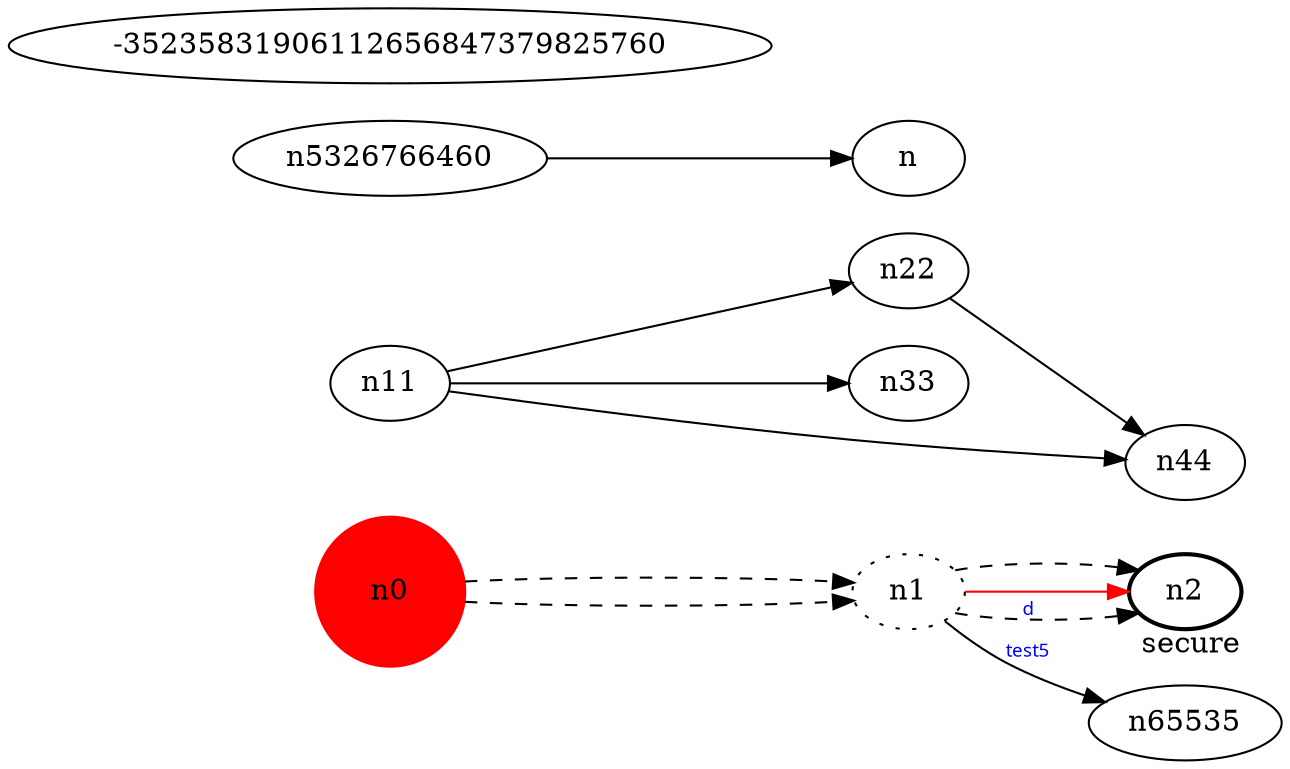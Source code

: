 digraph test5 {
	rankdir=LR;
	fontcolor=blue; /* c0; c1; c0 -- c1 */
	n0 [height=1, width=1, color=red, style=filled]; // c2; c3; c2 -- c3
	n1 [style=dotted, fillcolor="#156225"];
	n2 [style=bold, xlabel="secure"];
	n0 -> n1 -> n2[style=dashed];
	n1 -> n2 [height=1, width=1, color=red, style=filled];
	n2 [style=bold, xlabel="secure"];
	n0 -> n1 -> n2[style=dashed];
	n1 -> n65535 [fontname="comic sans", label="d\n\l\G", fontcolor=blue, fontsize=9];
	n11 -> n22;
	n11 -> n33;
	n11 -> n44;
	n22 -> n44;
	n5326766460 -> n-35235831906112656847379825760;
}
